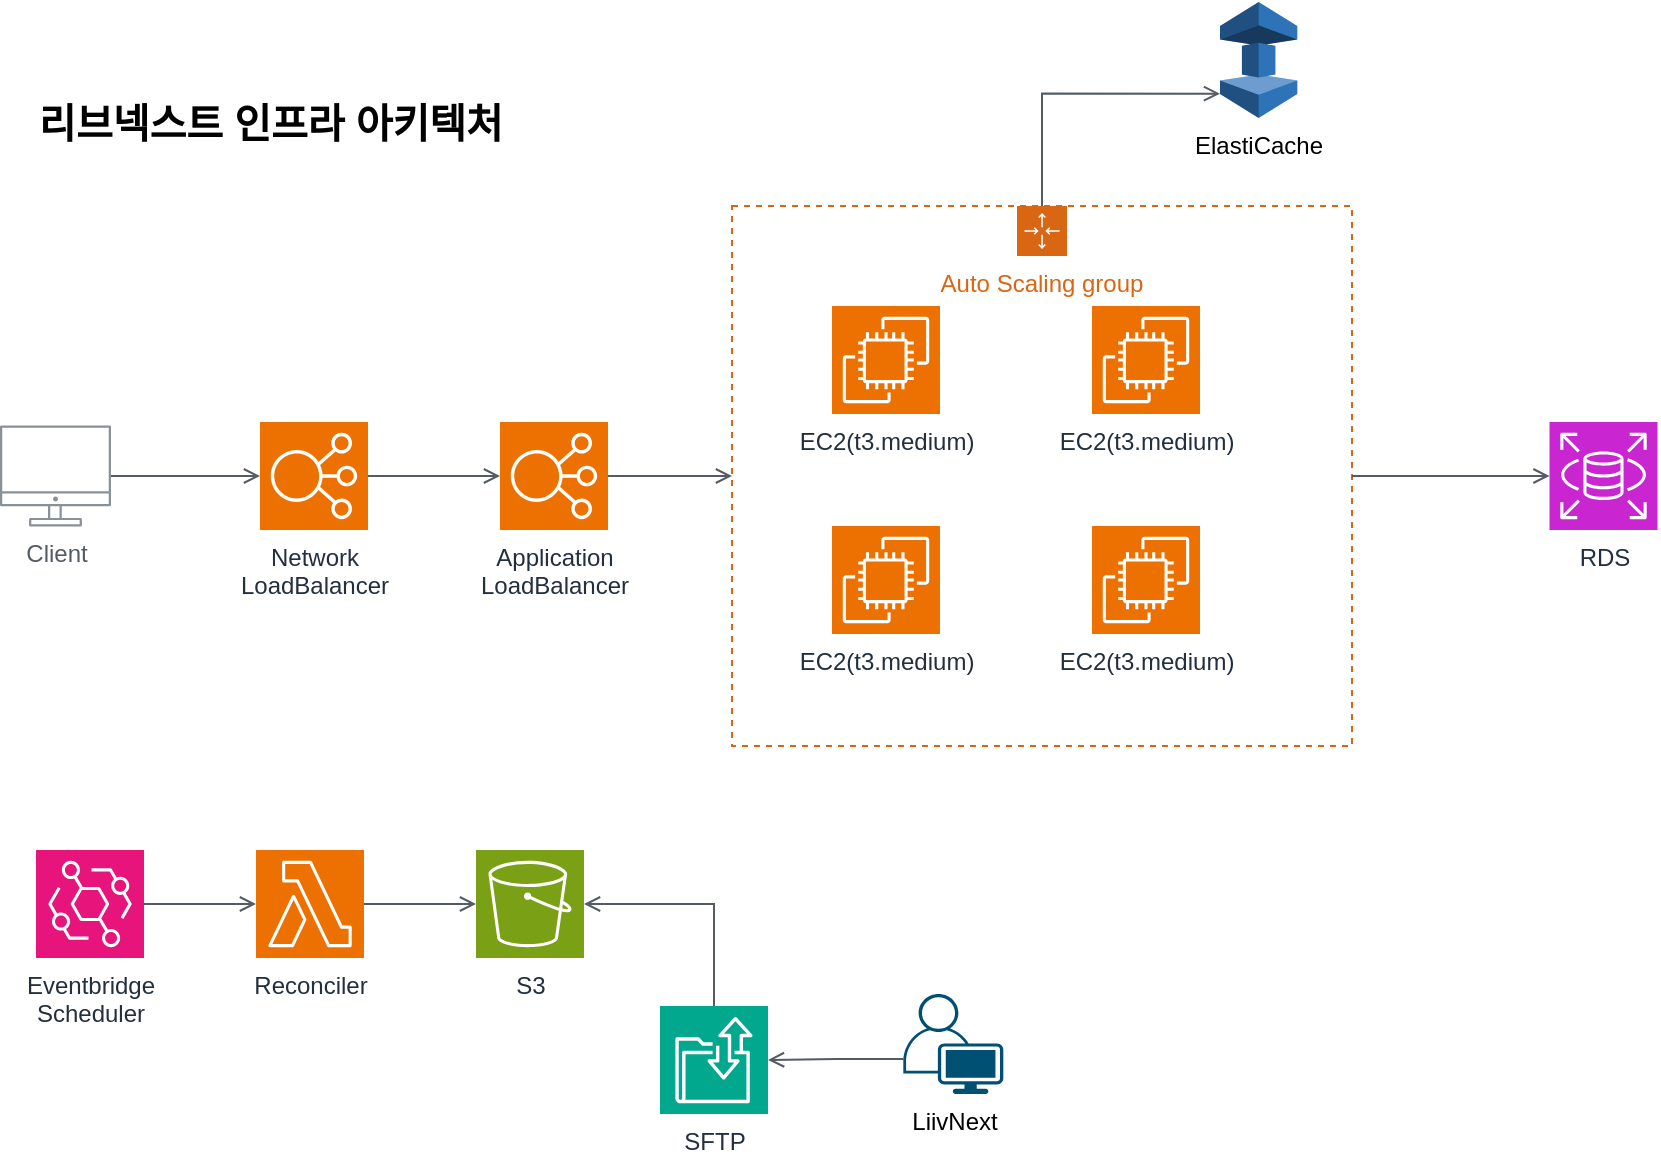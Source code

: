 <mxfile version="23.0.2" type="github">
  <diagram id="Ht1M8jgEwFfnCIfOTk4-" name="Page-1">
    <mxGraphModel dx="1593" dy="820" grid="1" gridSize="10" guides="1" tooltips="1" connect="1" arrows="1" fold="1" page="1" pageScale="1" pageWidth="1169" pageHeight="827" math="0" shadow="0">
      <root>
        <mxCell id="0" />
        <mxCell id="1" parent="0" />
        <mxCell id="UEzPUAAOIrF-is8g5C7q-109" value="Client" style="outlineConnect=0;gradientColor=none;fontColor=#545B64;strokeColor=none;fillColor=#879196;dashed=0;verticalLabelPosition=bottom;verticalAlign=top;align=center;html=1;fontSize=12;fontStyle=0;aspect=fixed;shape=mxgraph.aws4.illustration_desktop;pointerEvents=1;labelBackgroundColor=#ffffff;" parent="1" vertex="1">
          <mxGeometry x="140" y="271.75" width="55.49" height="50.5" as="geometry" />
        </mxCell>
        <mxCell id="WT9P7IldPV2H4tiKX_e4-3" value="RDS" style="sketch=0;points=[[0,0,0],[0.25,0,0],[0.5,0,0],[0.75,0,0],[1,0,0],[0,1,0],[0.25,1,0],[0.5,1,0],[0.75,1,0],[1,1,0],[0,0.25,0],[0,0.5,0],[0,0.75,0],[1,0.25,0],[1,0.5,0],[1,0.75,0]];outlineConnect=0;fontColor=#232F3E;fillColor=#C925D1;strokeColor=#ffffff;dashed=0;verticalLabelPosition=bottom;verticalAlign=top;align=center;html=1;fontSize=12;fontStyle=0;aspect=fixed;shape=mxgraph.aws4.resourceIcon;resIcon=mxgraph.aws4.rds;" vertex="1" parent="1">
          <mxGeometry x="914.75" y="270" width="54" height="54" as="geometry" />
        </mxCell>
        <mxCell id="WT9P7IldPV2H4tiKX_e4-6" value="Network &lt;br&gt;LoadBalancer" style="sketch=0;points=[[0,0,0],[0.25,0,0],[0.5,0,0],[0.75,0,0],[1,0,0],[0,1,0],[0.25,1,0],[0.5,1,0],[0.75,1,0],[1,1,0],[0,0.25,0],[0,0.5,0],[0,0.75,0],[1,0.25,0],[1,0.5,0],[1,0.75,0]];outlineConnect=0;fontColor=#232F3E;fillColor=#ED7100;strokeColor=#ffffff;dashed=0;verticalLabelPosition=bottom;verticalAlign=top;align=center;html=1;fontSize=12;fontStyle=0;aspect=fixed;shape=mxgraph.aws4.resourceIcon;resIcon=mxgraph.aws4.elastic_load_balancing;" vertex="1" parent="1">
          <mxGeometry x="270" y="270" width="54" height="54" as="geometry" />
        </mxCell>
        <mxCell id="WT9P7IldPV2H4tiKX_e4-16" value="Application&lt;br&gt;LoadBalancer" style="sketch=0;points=[[0,0,0],[0.25,0,0],[0.5,0,0],[0.75,0,0],[1,0,0],[0,1,0],[0.25,1,0],[0.5,1,0],[0.75,1,0],[1,1,0],[0,0.25,0],[0,0.5,0],[0,0.75,0],[1,0.25,0],[1,0.5,0],[1,0.75,0]];outlineConnect=0;fontColor=#232F3E;fillColor=#ED7100;strokeColor=#ffffff;dashed=0;verticalLabelPosition=bottom;verticalAlign=top;align=center;html=1;fontSize=12;fontStyle=0;aspect=fixed;shape=mxgraph.aws4.resourceIcon;resIcon=mxgraph.aws4.elastic_load_balancing;" vertex="1" parent="1">
          <mxGeometry x="390" y="270" width="54" height="54" as="geometry" />
        </mxCell>
        <mxCell id="WT9P7IldPV2H4tiKX_e4-18" value="" style="edgeStyle=orthogonalEdgeStyle;html=1;endArrow=open;elbow=vertical;startArrow=none;endFill=0;strokeColor=#545B64;rounded=0;exitX=1;exitY=0.5;exitDx=0;exitDy=0;exitPerimeter=0;entryX=0;entryY=0.5;entryDx=0;entryDy=0;entryPerimeter=0;" edge="1" parent="1" source="WT9P7IldPV2H4tiKX_e4-6" target="WT9P7IldPV2H4tiKX_e4-16">
          <mxGeometry width="100" relative="1" as="geometry">
            <mxPoint x="420" y="147" as="sourcePoint" />
            <mxPoint x="510" y="147" as="targetPoint" />
          </mxGeometry>
        </mxCell>
        <mxCell id="WT9P7IldPV2H4tiKX_e4-19" value="Auto Scaling group" style="points=[[0,0],[0.25,0],[0.5,0],[0.75,0],[1,0],[1,0.25],[1,0.5],[1,0.75],[1,1],[0.75,1],[0.5,1],[0.25,1],[0,1],[0,0.75],[0,0.5],[0,0.25]];outlineConnect=0;gradientColor=none;html=1;whiteSpace=wrap;fontSize=12;fontStyle=0;container=1;pointerEvents=0;collapsible=0;recursiveResize=0;shape=mxgraph.aws4.groupCenter;grIcon=mxgraph.aws4.group_auto_scaling_group;grStroke=1;strokeColor=#D86613;fillColor=none;verticalAlign=top;align=center;fontColor=#D86613;dashed=1;spacingTop=25;" vertex="1" parent="1">
          <mxGeometry x="506" y="162" width="310" height="270" as="geometry" />
        </mxCell>
        <mxCell id="WT9P7IldPV2H4tiKX_e4-15" value="EC2(t3.medium)" style="sketch=0;points=[[0,0,0],[0.25,0,0],[0.5,0,0],[0.75,0,0],[1,0,0],[0,1,0],[0.25,1,0],[0.5,1,0],[0.75,1,0],[1,1,0],[0,0.25,0],[0,0.5,0],[0,0.75,0],[1,0.25,0],[1,0.5,0],[1,0.75,0]];outlineConnect=0;fontColor=#232F3E;fillColor=#ED7100;strokeColor=#ffffff;dashed=0;verticalLabelPosition=bottom;verticalAlign=top;align=center;html=1;fontSize=12;fontStyle=0;aspect=fixed;shape=mxgraph.aws4.resourceIcon;resIcon=mxgraph.aws4.ec2;" vertex="1" parent="WT9P7IldPV2H4tiKX_e4-19">
          <mxGeometry x="50" y="50" width="54" height="54" as="geometry" />
        </mxCell>
        <mxCell id="WT9P7IldPV2H4tiKX_e4-30" value="EC2(t3.medium)" style="sketch=0;points=[[0,0,0],[0.25,0,0],[0.5,0,0],[0.75,0,0],[1,0,0],[0,1,0],[0.25,1,0],[0.5,1,0],[0.75,1,0],[1,1,0],[0,0.25,0],[0,0.5,0],[0,0.75,0],[1,0.25,0],[1,0.5,0],[1,0.75,0]];outlineConnect=0;fontColor=#232F3E;fillColor=#ED7100;strokeColor=#ffffff;dashed=0;verticalLabelPosition=bottom;verticalAlign=top;align=center;html=1;fontSize=12;fontStyle=0;aspect=fixed;shape=mxgraph.aws4.resourceIcon;resIcon=mxgraph.aws4.ec2;" vertex="1" parent="WT9P7IldPV2H4tiKX_e4-19">
          <mxGeometry x="180" y="50" width="54" height="54" as="geometry" />
        </mxCell>
        <mxCell id="WT9P7IldPV2H4tiKX_e4-29" value="EC2(t3.medium)" style="sketch=0;points=[[0,0,0],[0.25,0,0],[0.5,0,0],[0.75,0,0],[1,0,0],[0,1,0],[0.25,1,0],[0.5,1,0],[0.75,1,0],[1,1,0],[0,0.25,0],[0,0.5,0],[0,0.75,0],[1,0.25,0],[1,0.5,0],[1,0.75,0]];outlineConnect=0;fontColor=#232F3E;fillColor=#ED7100;strokeColor=#ffffff;dashed=0;verticalLabelPosition=bottom;verticalAlign=top;align=center;html=1;fontSize=12;fontStyle=0;aspect=fixed;shape=mxgraph.aws4.resourceIcon;resIcon=mxgraph.aws4.ec2;" vertex="1" parent="WT9P7IldPV2H4tiKX_e4-19">
          <mxGeometry x="180" y="160" width="54" height="54" as="geometry" />
        </mxCell>
        <mxCell id="WT9P7IldPV2H4tiKX_e4-28" value="EC2(t3.medium)" style="sketch=0;points=[[0,0,0],[0.25,0,0],[0.5,0,0],[0.75,0,0],[1,0,0],[0,1,0],[0.25,1,0],[0.5,1,0],[0.75,1,0],[1,1,0],[0,0.25,0],[0,0.5,0],[0,0.75,0],[1,0.25,0],[1,0.5,0],[1,0.75,0]];outlineConnect=0;fontColor=#232F3E;fillColor=#ED7100;strokeColor=#ffffff;dashed=0;verticalLabelPosition=bottom;verticalAlign=top;align=center;html=1;fontSize=12;fontStyle=0;aspect=fixed;shape=mxgraph.aws4.resourceIcon;resIcon=mxgraph.aws4.ec2;" vertex="1" parent="WT9P7IldPV2H4tiKX_e4-19">
          <mxGeometry x="50" y="160" width="54" height="54" as="geometry" />
        </mxCell>
        <mxCell id="WT9P7IldPV2H4tiKX_e4-22" value="" style="edgeStyle=orthogonalEdgeStyle;html=1;endArrow=open;elbow=vertical;startArrow=none;endFill=0;strokeColor=#545B64;rounded=0;exitX=1;exitY=0.5;exitDx=0;exitDy=0;exitPerimeter=0;entryX=0;entryY=0.5;entryDx=0;entryDy=0;" edge="1" parent="1" source="WT9P7IldPV2H4tiKX_e4-16" target="WT9P7IldPV2H4tiKX_e4-19">
          <mxGeometry width="100" relative="1" as="geometry">
            <mxPoint x="572.5" y="296.5" as="sourcePoint" />
            <mxPoint x="675" y="297" as="targetPoint" />
          </mxGeometry>
        </mxCell>
        <mxCell id="WT9P7IldPV2H4tiKX_e4-25" value="" style="edgeStyle=orthogonalEdgeStyle;html=1;endArrow=open;elbow=vertical;startArrow=none;endFill=0;strokeColor=#545B64;rounded=0;exitX=0.5;exitY=0;exitDx=0;exitDy=0;entryX=0;entryY=0.79;entryDx=0;entryDy=0;entryPerimeter=0;" edge="1" parent="1" source="WT9P7IldPV2H4tiKX_e4-19" target="WT9P7IldPV2H4tiKX_e4-26">
          <mxGeometry width="100" relative="1" as="geometry">
            <mxPoint x="810" y="82" as="sourcePoint" />
            <mxPoint x="660.995" y="80" as="targetPoint" />
          </mxGeometry>
        </mxCell>
        <mxCell id="WT9P7IldPV2H4tiKX_e4-26" value="ElastiCache" style="outlineConnect=0;dashed=0;verticalLabelPosition=bottom;verticalAlign=top;align=center;html=1;shape=mxgraph.aws3.elasticache;fillColor=#2E73B8;gradientColor=none;aspect=fixed;" vertex="1" parent="1">
          <mxGeometry x="750" y="60" width="38.67" height="58" as="geometry" />
        </mxCell>
        <mxCell id="WT9P7IldPV2H4tiKX_e4-31" value="" style="edgeStyle=orthogonalEdgeStyle;html=1;endArrow=open;elbow=vertical;startArrow=none;endFill=0;strokeColor=#545B64;rounded=0;exitX=1;exitY=0.5;exitDx=0;exitDy=0;entryX=0;entryY=0.5;entryDx=0;entryDy=0;entryPerimeter=0;" edge="1" parent="1" source="WT9P7IldPV2H4tiKX_e4-19" target="WT9P7IldPV2H4tiKX_e4-3">
          <mxGeometry width="100" relative="1" as="geometry">
            <mxPoint x="990" y="296.66" as="sourcePoint" />
            <mxPoint x="1082" y="296.66" as="targetPoint" />
          </mxGeometry>
        </mxCell>
        <mxCell id="WT9P7IldPV2H4tiKX_e4-32" value="Eventbridge&lt;br&gt;Scheduler" style="sketch=0;points=[[0,0,0],[0.25,0,0],[0.5,0,0],[0.75,0,0],[1,0,0],[0,1,0],[0.25,1,0],[0.5,1,0],[0.75,1,0],[1,1,0],[0,0.25,0],[0,0.5,0],[0,0.75,0],[1,0.25,0],[1,0.5,0],[1,0.75,0]];outlineConnect=0;fontColor=#232F3E;fillColor=#E7157B;strokeColor=#ffffff;dashed=0;verticalLabelPosition=bottom;verticalAlign=top;align=center;html=1;fontSize=12;fontStyle=0;aspect=fixed;shape=mxgraph.aws4.resourceIcon;resIcon=mxgraph.aws4.eventbridge;" vertex="1" parent="1">
          <mxGeometry x="158" y="484" width="54" height="54" as="geometry" />
        </mxCell>
        <mxCell id="WT9P7IldPV2H4tiKX_e4-34" value="" style="edgeStyle=orthogonalEdgeStyle;html=1;endArrow=open;elbow=vertical;startArrow=none;endFill=0;strokeColor=#545B64;rounded=0;" edge="1" parent="1" source="UEzPUAAOIrF-is8g5C7q-109" target="WT9P7IldPV2H4tiKX_e4-6">
          <mxGeometry width="100" relative="1" as="geometry">
            <mxPoint x="210" y="296.8" as="sourcePoint" />
            <mxPoint x="312" y="296.8" as="targetPoint" />
          </mxGeometry>
        </mxCell>
        <mxCell id="WT9P7IldPV2H4tiKX_e4-35" value="Reconciler" style="sketch=0;points=[[0,0,0],[0.25,0,0],[0.5,0,0],[0.75,0,0],[1,0,0],[0,1,0],[0.25,1,0],[0.5,1,0],[0.75,1,0],[1,1,0],[0,0.25,0],[0,0.5,0],[0,0.75,0],[1,0.25,0],[1,0.5,0],[1,0.75,0]];outlineConnect=0;fontColor=#232F3E;fillColor=#ED7100;strokeColor=#ffffff;dashed=0;verticalLabelPosition=bottom;verticalAlign=top;align=center;html=1;fontSize=12;fontStyle=0;aspect=fixed;shape=mxgraph.aws4.resourceIcon;resIcon=mxgraph.aws4.lambda;" vertex="1" parent="1">
          <mxGeometry x="268" y="484" width="54" height="54" as="geometry" />
        </mxCell>
        <mxCell id="WT9P7IldPV2H4tiKX_e4-39" value="S3" style="sketch=0;points=[[0,0,0],[0.25,0,0],[0.5,0,0],[0.75,0,0],[1,0,0],[0,1,0],[0.25,1,0],[0.5,1,0],[0.75,1,0],[1,1,0],[0,0.25,0],[0,0.5,0],[0,0.75,0],[1,0.25,0],[1,0.5,0],[1,0.75,0]];outlineConnect=0;fontColor=#232F3E;fillColor=#7AA116;strokeColor=#ffffff;dashed=0;verticalLabelPosition=bottom;verticalAlign=top;align=center;html=1;fontSize=12;fontStyle=0;aspect=fixed;shape=mxgraph.aws4.resourceIcon;resIcon=mxgraph.aws4.s3;" vertex="1" parent="1">
          <mxGeometry x="378" y="484" width="54" height="54" as="geometry" />
        </mxCell>
        <mxCell id="WT9P7IldPV2H4tiKX_e4-40" value="" style="edgeStyle=orthogonalEdgeStyle;html=1;endArrow=open;elbow=vertical;startArrow=none;endFill=0;strokeColor=#545B64;rounded=0;exitX=1;exitY=0.5;exitDx=0;exitDy=0;exitPerimeter=0;entryX=0;entryY=0.5;entryDx=0;entryDy=0;entryPerimeter=0;" edge="1" parent="1" source="WT9P7IldPV2H4tiKX_e4-32" target="WT9P7IldPV2H4tiKX_e4-35">
          <mxGeometry width="100" relative="1" as="geometry">
            <mxPoint x="273.75" y="604" as="sourcePoint" />
            <mxPoint x="373.75" y="604" as="targetPoint" />
          </mxGeometry>
        </mxCell>
        <mxCell id="WT9P7IldPV2H4tiKX_e4-41" value="" style="edgeStyle=orthogonalEdgeStyle;html=1;endArrow=open;elbow=vertical;startArrow=none;endFill=0;strokeColor=#545B64;rounded=0;exitX=1;exitY=0.5;exitDx=0;exitDy=0;exitPerimeter=0;" edge="1" parent="1" source="WT9P7IldPV2H4tiKX_e4-35" target="WT9P7IldPV2H4tiKX_e4-39">
          <mxGeometry width="100" relative="1" as="geometry">
            <mxPoint x="348" y="512.77" as="sourcePoint" />
            <mxPoint x="408" y="513" as="targetPoint" />
          </mxGeometry>
        </mxCell>
        <mxCell id="WT9P7IldPV2H4tiKX_e4-43" value="SFTP" style="sketch=0;points=[[0,0,0],[0.25,0,0],[0.5,0,0],[0.75,0,0],[1,0,0],[0,1,0],[0.25,1,0],[0.5,1,0],[0.75,1,0],[1,1,0],[0,0.25,0],[0,0.5,0],[0,0.75,0],[1,0.25,0],[1,0.5,0],[1,0.75,0]];outlineConnect=0;fontColor=#232F3E;fillColor=#01A88D;strokeColor=#ffffff;dashed=0;verticalLabelPosition=bottom;verticalAlign=top;align=center;html=1;fontSize=12;fontStyle=0;aspect=fixed;shape=mxgraph.aws4.resourceIcon;resIcon=mxgraph.aws4.transfer_family;" vertex="1" parent="1">
          <mxGeometry x="470" y="562" width="54" height="54" as="geometry" />
        </mxCell>
        <mxCell id="WT9P7IldPV2H4tiKX_e4-44" value="" style="edgeStyle=orthogonalEdgeStyle;html=1;endArrow=open;elbow=vertical;startArrow=none;endFill=0;strokeColor=#545B64;rounded=0;exitX=0.5;exitY=0;exitDx=0;exitDy=0;exitPerimeter=0;entryX=1;entryY=0.5;entryDx=0;entryDy=0;entryPerimeter=0;" edge="1" parent="1" source="WT9P7IldPV2H4tiKX_e4-43" target="WT9P7IldPV2H4tiKX_e4-39">
          <mxGeometry width="100" relative="1" as="geometry">
            <mxPoint x="610" y="510.52" as="sourcePoint" />
            <mxPoint x="666" y="510.52" as="targetPoint" />
          </mxGeometry>
        </mxCell>
        <mxCell id="WT9P7IldPV2H4tiKX_e4-45" value="LiivNext" style="points=[[0.35,0,0],[0.98,0.51,0],[1,0.71,0],[0.67,1,0],[0,0.795,0],[0,0.65,0]];verticalLabelPosition=bottom;sketch=0;html=1;verticalAlign=top;aspect=fixed;align=center;pointerEvents=1;shape=mxgraph.cisco19.user;fillColor=#005073;strokeColor=none;" vertex="1" parent="1">
          <mxGeometry x="591.66" y="556" width="50" height="50" as="geometry" />
        </mxCell>
        <mxCell id="WT9P7IldPV2H4tiKX_e4-47" value="" style="edgeStyle=orthogonalEdgeStyle;html=1;endArrow=open;elbow=vertical;startArrow=none;endFill=0;strokeColor=#545B64;rounded=0;exitX=0;exitY=0.65;exitDx=0;exitDy=0;exitPerimeter=0;entryX=1;entryY=0.5;entryDx=0;entryDy=0;entryPerimeter=0;" edge="1" parent="1" source="WT9P7IldPV2H4tiKX_e4-45" target="WT9P7IldPV2H4tiKX_e4-43">
          <mxGeometry width="100" relative="1" as="geometry">
            <mxPoint x="621" y="603" as="sourcePoint" />
            <mxPoint x="560" y="552" as="targetPoint" />
          </mxGeometry>
        </mxCell>
        <mxCell id="WT9P7IldPV2H4tiKX_e4-49" value="&lt;font style=&quot;font-size: 20px;&quot;&gt;&lt;b style=&quot;font-size: 20px;&quot;&gt;리브넥스트 인프라 아키텍처&lt;/b&gt;&lt;/font&gt;" style="text;html=1;align=center;verticalAlign=middle;resizable=0;points=[];autosize=1;strokeColor=none;fillColor=none;fontSize=20;" vertex="1" parent="1">
          <mxGeometry x="140" y="100" width="270" height="40" as="geometry" />
        </mxCell>
      </root>
    </mxGraphModel>
  </diagram>
</mxfile>
